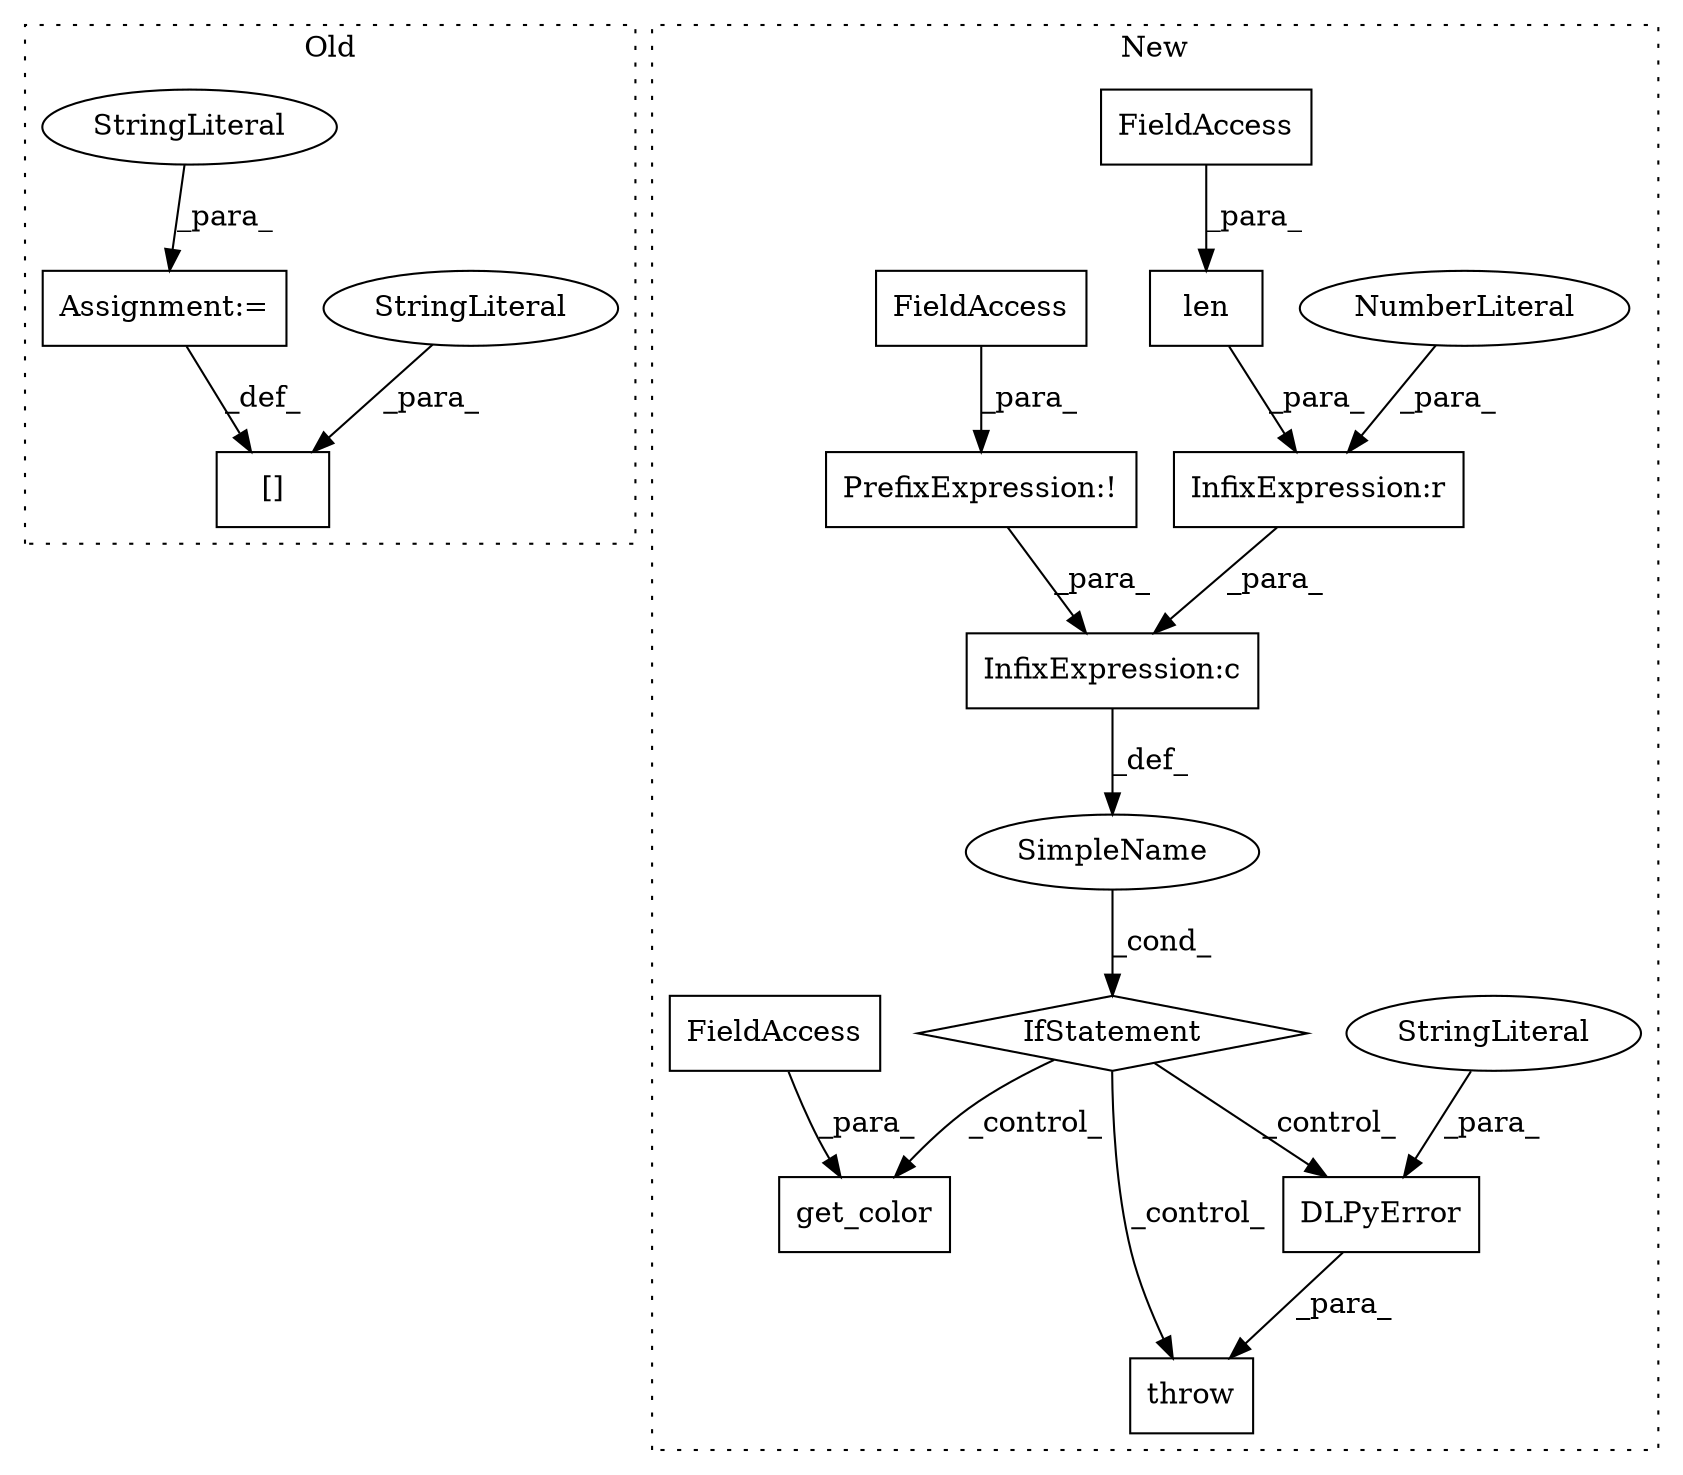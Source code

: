digraph G {
subgraph cluster0 {
1 [label="[]" a="2" s="10818,10831" l="7,1" shape="box"];
14 [label="StringLiteral" a="45" s="10825" l="6" shape="ellipse"];
15 [label="Assignment:=" a="7" s="10832" l="1" shape="box"];
16 [label="StringLiteral" a="45" s="10833" l="8" shape="ellipse"];
label = "Old";
style="dotted";
}
subgraph cluster1 {
2 [label="DLPyError" a="32" s="16217,16275" l="10,1" shape="box"];
3 [label="SimpleName" a="42" s="" l="" shape="ellipse"];
4 [label="throw" a="53" s="16211" l="6" shape="box"];
5 [label="StringLiteral" a="45" s="16227" l="48" shape="ellipse"];
6 [label="InfixExpression:r" a="27" s="16196" l="3" shape="box"];
7 [label="NumberLiteral" a="34" s="16199" l="1" shape="ellipse"];
8 [label="len" a="32" s="16185,16195" l="4,1" shape="box"];
9 [label="FieldAccess" a="22" s="16189" l="6" shape="box"];
10 [label="IfStatement" a="25" s="16168,16201" l="4,2" shape="diamond"];
11 [label="PrefixExpression:!" a="38" s="16172" l="1" shape="box"];
12 [label="InfixExpression:c" a="27" s="16180" l="4" shape="box"];
13 [label="FieldAccess" a="22" s="16173" l="7" shape="box"];
17 [label="get_color" a="32" s="16453,16472" l="10,1" shape="box"];
18 [label="FieldAccess" a="22" s="16463" l="9" shape="box"];
label = "New";
style="dotted";
}
2 -> 4 [label="_para_"];
3 -> 10 [label="_cond_"];
5 -> 2 [label="_para_"];
6 -> 12 [label="_para_"];
7 -> 6 [label="_para_"];
8 -> 6 [label="_para_"];
9 -> 8 [label="_para_"];
10 -> 2 [label="_control_"];
10 -> 4 [label="_control_"];
10 -> 17 [label="_control_"];
11 -> 12 [label="_para_"];
12 -> 3 [label="_def_"];
13 -> 11 [label="_para_"];
14 -> 1 [label="_para_"];
15 -> 1 [label="_def_"];
16 -> 15 [label="_para_"];
18 -> 17 [label="_para_"];
}
